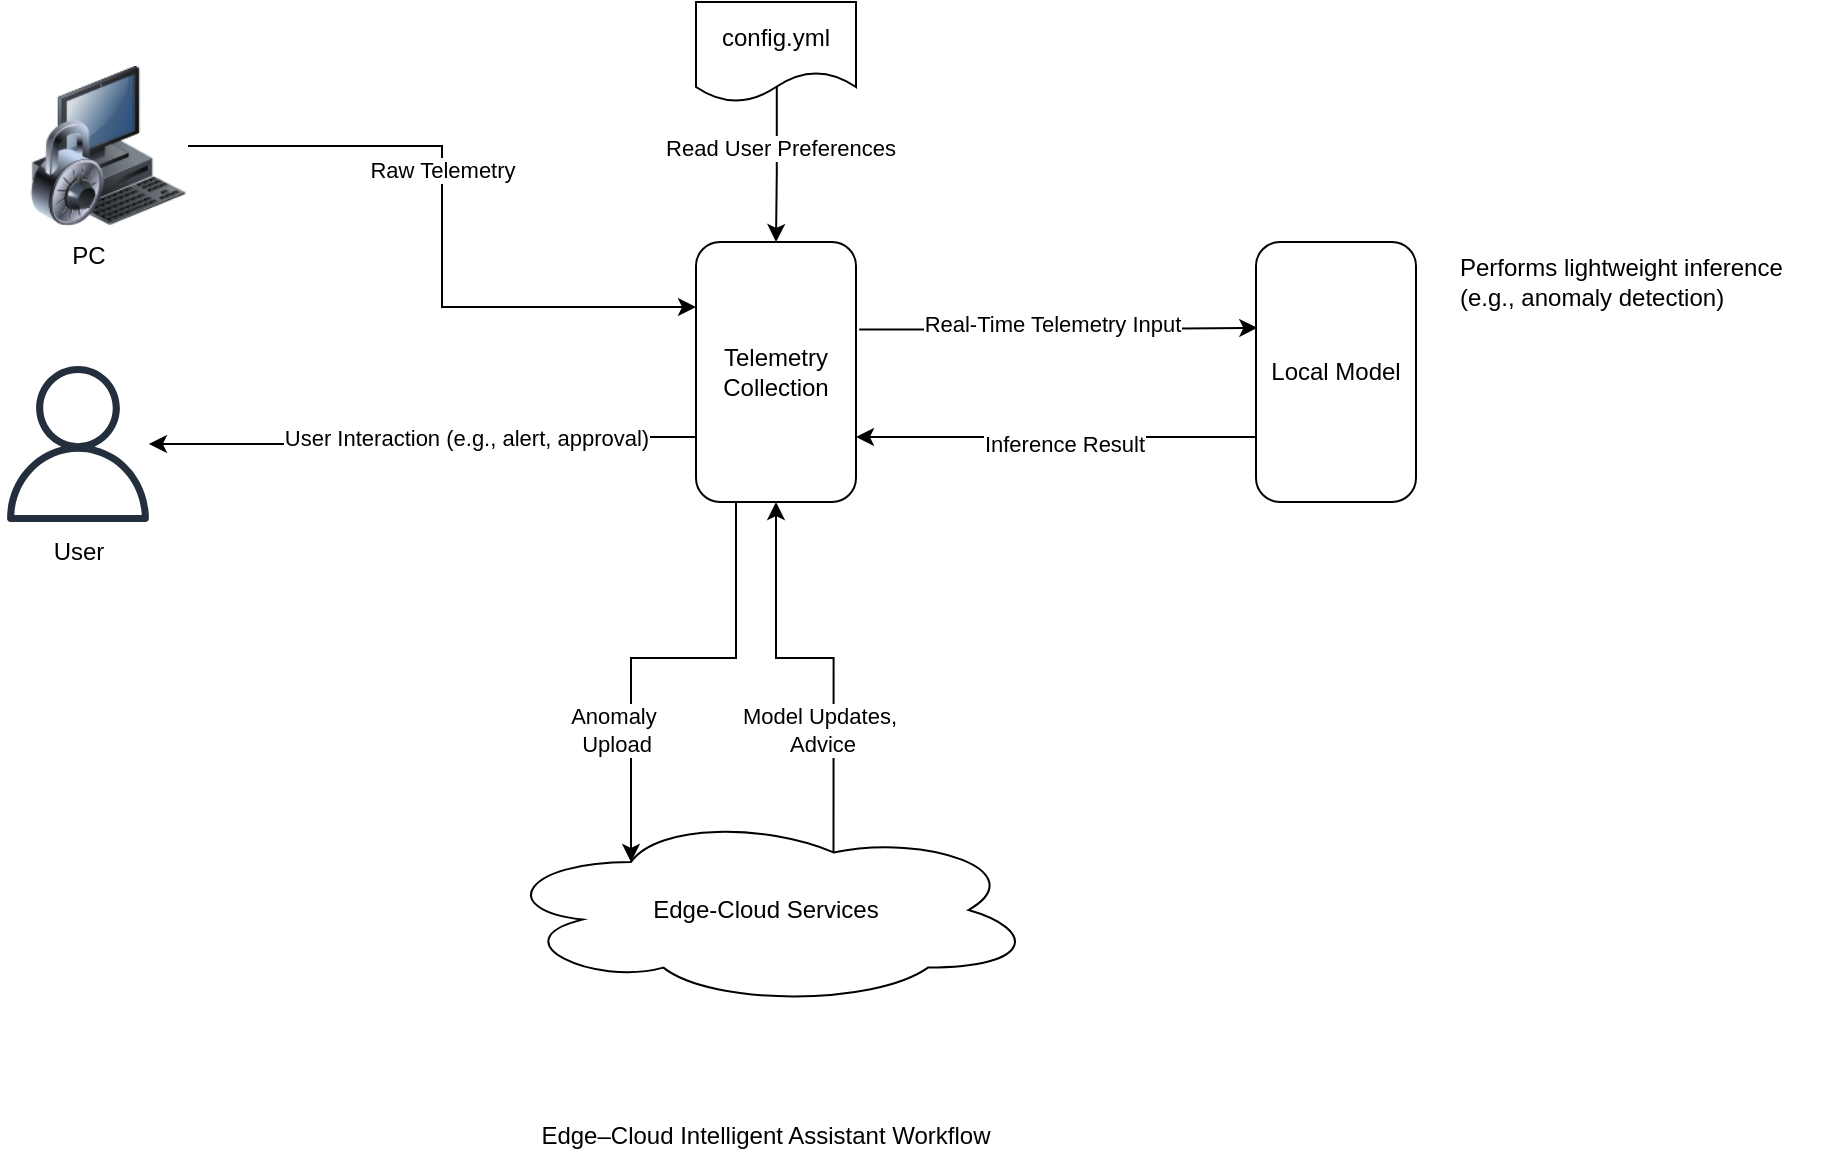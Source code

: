 <mxfile version="25.0.2">
  <diagram name="Page-1" id="6QzUn2V3MvcgAyyzUBYg">
    <mxGraphModel dx="2391" dy="1243" grid="1" gridSize="10" guides="1" tooltips="1" connect="1" arrows="1" fold="1" page="1" pageScale="1" pageWidth="1169" pageHeight="827" math="0" shadow="0">
      <root>
        <mxCell id="0" />
        <mxCell id="1" parent="0" />
        <mxCell id="za_Gmrkg7bb05d9KABW6-1" value="" style="image;html=1;image=img/lib/clip_art/computers/Secure_System_128x128.png" vertex="1" parent="1">
          <mxGeometry x="26" y="140" width="80" height="80" as="geometry" />
        </mxCell>
        <mxCell id="za_Gmrkg7bb05d9KABW6-13" value="Edge-Cloud Services" style="ellipse;shape=cloud;whiteSpace=wrap;html=1;" vertex="1" parent="1">
          <mxGeometry x="260" y="514" width="270" height="96" as="geometry" />
        </mxCell>
        <mxCell id="za_Gmrkg7bb05d9KABW6-9" value="" style="edgeStyle=orthogonalEdgeStyle;rounded=0;orthogonalLoop=1;jettySize=auto;html=1;exitX=0.505;exitY=0.826;exitDx=0;exitDy=0;exitPerimeter=0;" edge="1" parent="1" source="za_Gmrkg7bb05d9KABW6-6" target="za_Gmrkg7bb05d9KABW6-2">
          <mxGeometry relative="1" as="geometry">
            <mxPoint x="720" y="678" as="targetPoint" />
          </mxGeometry>
        </mxCell>
        <mxCell id="za_Gmrkg7bb05d9KABW6-42" value="Read User Preferences" style="edgeLabel;html=1;align=center;verticalAlign=middle;resizable=0;points=[];" vertex="1" connectable="0" parent="za_Gmrkg7bb05d9KABW6-9">
          <mxGeometry x="-0.22" y="1" relative="1" as="geometry">
            <mxPoint as="offset" />
          </mxGeometry>
        </mxCell>
        <mxCell id="za_Gmrkg7bb05d9KABW6-11" value="" style="edgeStyle=orthogonalEdgeStyle;rounded=0;orthogonalLoop=1;jettySize=auto;html=1;exitX=1.02;exitY=0.337;exitDx=0;exitDy=0;exitPerimeter=0;entryX=0.008;entryY=0.33;entryDx=0;entryDy=0;entryPerimeter=0;" edge="1" parent="1" source="za_Gmrkg7bb05d9KABW6-2" target="za_Gmrkg7bb05d9KABW6-5">
          <mxGeometry relative="1" as="geometry">
            <mxPoint x="670" y="293" as="targetPoint" />
          </mxGeometry>
        </mxCell>
        <mxCell id="za_Gmrkg7bb05d9KABW6-12" value="&lt;p data-pm-slice=&quot;0 0 []&quot;&gt;Real-Time Telemetry Input&lt;/p&gt;" style="edgeLabel;html=1;align=center;verticalAlign=middle;resizable=0;points=[];" vertex="1" connectable="0" parent="za_Gmrkg7bb05d9KABW6-11">
          <mxGeometry x="-0.039" y="3" relative="1" as="geometry">
            <mxPoint as="offset" />
          </mxGeometry>
        </mxCell>
        <mxCell id="za_Gmrkg7bb05d9KABW6-2" value="Telemetry Collection" style="rounded=1;whiteSpace=wrap;html=1;" vertex="1" parent="1">
          <mxGeometry x="360" y="228" width="80" height="130" as="geometry" />
        </mxCell>
        <mxCell id="za_Gmrkg7bb05d9KABW6-5" value="Local Model" style="rounded=1;whiteSpace=wrap;html=1;" vertex="1" parent="1">
          <mxGeometry x="640" y="228" width="80" height="130" as="geometry" />
        </mxCell>
        <mxCell id="za_Gmrkg7bb05d9KABW6-6" value="config.yml" style="shape=document;whiteSpace=wrap;html=1;boundedLbl=1;" vertex="1" parent="1">
          <mxGeometry x="360" y="108" width="80" height="50" as="geometry" />
        </mxCell>
        <mxCell id="za_Gmrkg7bb05d9KABW6-38" value="" style="edgeStyle=orthogonalEdgeStyle;rounded=0;orthogonalLoop=1;jettySize=auto;html=1;exitX=0;exitY=0.75;exitDx=0;exitDy=0;entryX=1;entryY=0.75;entryDx=0;entryDy=0;" edge="1" parent="1" source="za_Gmrkg7bb05d9KABW6-5" target="za_Gmrkg7bb05d9KABW6-2">
          <mxGeometry relative="1" as="geometry">
            <mxPoint x="452" y="282" as="sourcePoint" />
            <mxPoint x="651" y="281" as="targetPoint" />
          </mxGeometry>
        </mxCell>
        <mxCell id="za_Gmrkg7bb05d9KABW6-39" value="&lt;p data-pm-slice=&quot;0 0 []&quot;&gt;Inference Result&lt;br&gt;&lt;/p&gt;" style="edgeLabel;html=1;align=center;verticalAlign=middle;resizable=0;points=[];" vertex="1" connectable="0" parent="za_Gmrkg7bb05d9KABW6-38">
          <mxGeometry x="-0.039" y="3" relative="1" as="geometry">
            <mxPoint as="offset" />
          </mxGeometry>
        </mxCell>
        <mxCell id="za_Gmrkg7bb05d9KABW6-40" value="Performs lightweight inference&amp;nbsp;&lt;div&gt;(e.g., anomaly detection)&lt;/div&gt;" style="text;html=1;align=left;verticalAlign=middle;resizable=0;points=[];autosize=1;strokeColor=none;fillColor=none;" vertex="1" parent="1">
          <mxGeometry x="740" y="228" width="190" height="40" as="geometry" />
        </mxCell>
        <mxCell id="za_Gmrkg7bb05d9KABW6-3" value="" style="edgeStyle=orthogonalEdgeStyle;rounded=0;orthogonalLoop=1;jettySize=auto;html=1;entryX=0;entryY=0.25;entryDx=0;entryDy=0;" edge="1" parent="1" source="za_Gmrkg7bb05d9KABW6-1" target="za_Gmrkg7bb05d9KABW6-2">
          <mxGeometry relative="1" as="geometry">
            <mxPoint x="270" y="280" as="targetPoint" />
          </mxGeometry>
        </mxCell>
        <mxCell id="za_Gmrkg7bb05d9KABW6-4" value="Raw Telemetry" style="edgeLabel;html=1;align=center;verticalAlign=middle;resizable=0;points=[];" vertex="1" connectable="0" parent="za_Gmrkg7bb05d9KABW6-3">
          <mxGeometry x="-0.168" relative="1" as="geometry">
            <mxPoint as="offset" />
          </mxGeometry>
        </mxCell>
        <mxCell id="za_Gmrkg7bb05d9KABW6-20" style="edgeStyle=orthogonalEdgeStyle;rounded=0;orthogonalLoop=1;jettySize=auto;html=1;entryX=0.25;entryY=0.25;entryDx=0;entryDy=0;entryPerimeter=0;exitX=0.25;exitY=1;exitDx=0;exitDy=0;" edge="1" parent="1" source="za_Gmrkg7bb05d9KABW6-2" target="za_Gmrkg7bb05d9KABW6-13">
          <mxGeometry relative="1" as="geometry">
            <mxPoint x="670" y="430" as="sourcePoint" />
          </mxGeometry>
        </mxCell>
        <mxCell id="za_Gmrkg7bb05d9KABW6-32" value="Anomaly&amp;nbsp;&lt;div&gt;Upload&lt;br&gt;&lt;/div&gt;" style="edgeLabel;html=1;align=center;verticalAlign=middle;resizable=0;points=[];" vertex="1" connectable="0" parent="za_Gmrkg7bb05d9KABW6-20">
          <mxGeometry x="-0.398" y="6" relative="1" as="geometry">
            <mxPoint x="-66" y="44" as="offset" />
          </mxGeometry>
        </mxCell>
        <mxCell id="za_Gmrkg7bb05d9KABW6-45" value="PC" style="text;html=1;align=center;verticalAlign=middle;resizable=0;points=[];autosize=1;strokeColor=none;fillColor=none;" vertex="1" parent="1">
          <mxGeometry x="36" y="220" width="40" height="30" as="geometry" />
        </mxCell>
        <mxCell id="za_Gmrkg7bb05d9KABW6-48" value="" style="sketch=0;outlineConnect=0;fontColor=#232F3E;gradientColor=none;fillColor=#232F3D;strokeColor=none;dashed=0;verticalLabelPosition=bottom;verticalAlign=top;align=center;html=1;fontSize=12;fontStyle=0;aspect=fixed;pointerEvents=1;shape=mxgraph.aws4.user;" vertex="1" parent="1">
          <mxGeometry x="12" y="290" width="78" height="78" as="geometry" />
        </mxCell>
        <mxCell id="za_Gmrkg7bb05d9KABW6-49" value="User" style="text;html=1;align=center;verticalAlign=middle;resizable=0;points=[];autosize=1;strokeColor=none;fillColor=none;" vertex="1" parent="1">
          <mxGeometry x="26" y="368" width="50" height="30" as="geometry" />
        </mxCell>
        <mxCell id="za_Gmrkg7bb05d9KABW6-52" style="edgeStyle=orthogonalEdgeStyle;rounded=0;orthogonalLoop=1;jettySize=auto;html=1;entryX=0.5;entryY=1;entryDx=0;entryDy=0;exitX=0.625;exitY=0.2;exitDx=0;exitDy=0;exitPerimeter=0;" edge="1" parent="1" source="za_Gmrkg7bb05d9KABW6-13" target="za_Gmrkg7bb05d9KABW6-2">
          <mxGeometry relative="1" as="geometry">
            <mxPoint x="772" y="590" as="sourcePoint" />
            <mxPoint x="740" y="714" as="targetPoint" />
          </mxGeometry>
        </mxCell>
        <mxCell id="za_Gmrkg7bb05d9KABW6-53" value="Model Updates,&amp;nbsp;&lt;div&gt;Advice&lt;br&gt;&lt;/div&gt;" style="edgeLabel;html=1;align=center;verticalAlign=middle;resizable=0;points=[];" vertex="1" connectable="0" parent="za_Gmrkg7bb05d9KABW6-52">
          <mxGeometry x="-0.398" y="6" relative="1" as="geometry">
            <mxPoint as="offset" />
          </mxGeometry>
        </mxCell>
        <mxCell id="za_Gmrkg7bb05d9KABW6-57" value="" style="edgeStyle=orthogonalEdgeStyle;rounded=0;orthogonalLoop=1;jettySize=auto;html=1;exitX=0;exitY=0.75;exitDx=0;exitDy=0;" edge="1" parent="1" source="za_Gmrkg7bb05d9KABW6-2" target="za_Gmrkg7bb05d9KABW6-48">
          <mxGeometry relative="1" as="geometry">
            <mxPoint x="110" y="610" as="sourcePoint" />
            <mxPoint x="370" y="271" as="targetPoint" />
          </mxGeometry>
        </mxCell>
        <mxCell id="za_Gmrkg7bb05d9KABW6-58" value="&lt;p data-pm-slice=&quot;1 1 []&quot;&gt;User Interaction (e.g., alert, approval)&lt;/p&gt;" style="edgeLabel;html=1;align=center;verticalAlign=middle;resizable=0;points=[];" vertex="1" connectable="0" parent="za_Gmrkg7bb05d9KABW6-57">
          <mxGeometry x="-0.168" relative="1" as="geometry">
            <mxPoint as="offset" />
          </mxGeometry>
        </mxCell>
        <mxCell id="za_Gmrkg7bb05d9KABW6-60" value="Edge–Cloud Intelligent Assistant Workflow" style="text;strokeColor=none;align=center;fillColor=none;html=1;verticalAlign=middle;whiteSpace=wrap;rounded=0;" vertex="1" parent="1">
          <mxGeometry x="95" y="660" width="600" height="30" as="geometry" />
        </mxCell>
      </root>
    </mxGraphModel>
  </diagram>
</mxfile>
